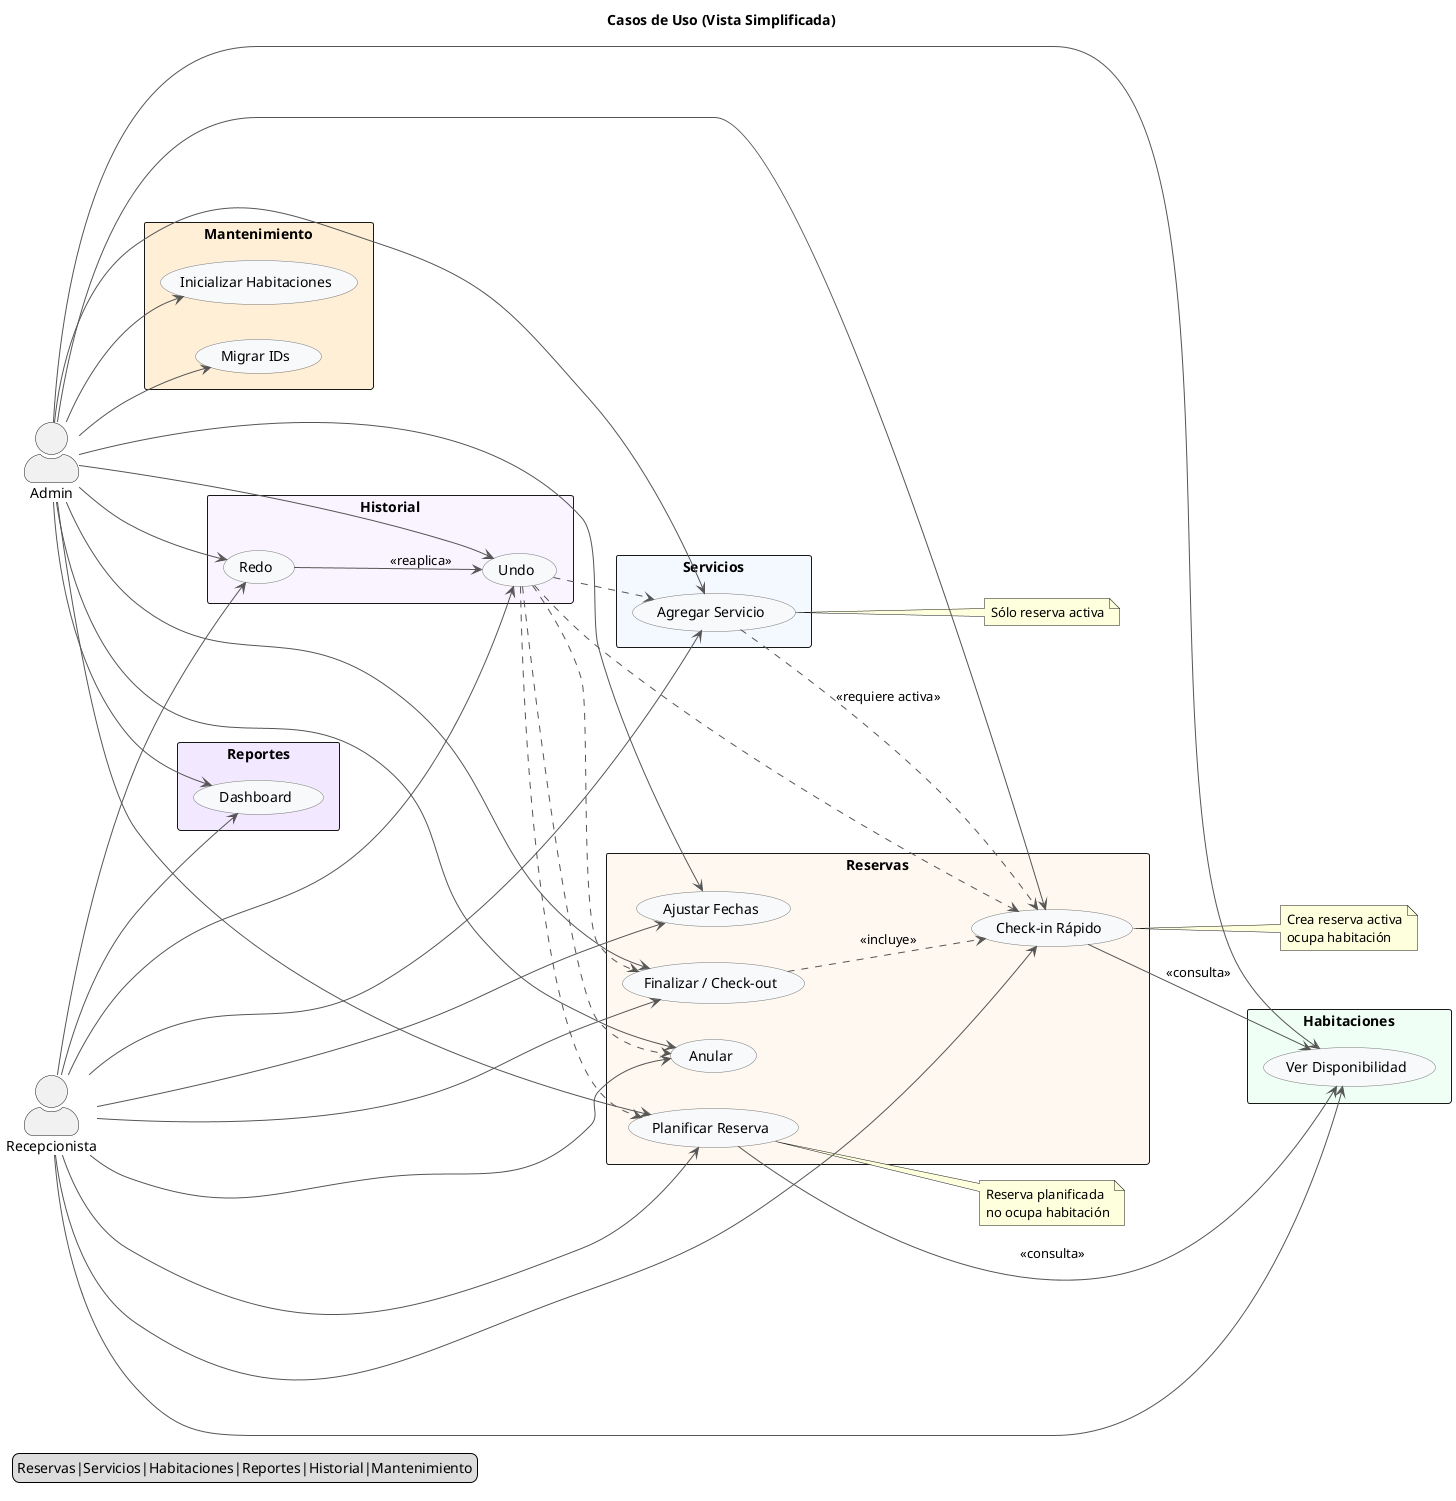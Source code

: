 @startuml
' Versión simplificada corregida (sintaxis estándar)
left to right direction
title Casos de Uso (Vista Simplificada)
skinparam actorStyle awesome
skinparam shadowing false
skinparam packageStyle rect
skinparam usecaseBackgroundColor #F8F9FA
skinparam usecaseBorderColor #777777
skinparam ArrowColor #555555

actor Admin as A
actor Recepcionista as R

package "Reservas" #FFF8F0 {
  usecase UC_Plan as "Planificar Reserva"
  usecase UC_Ck as "Check-in Rápido"
  usecase UC_Ajustar as "Ajustar Fechas"
  usecase UC_Fin as "Finalizar / Check-out"
  usecase UC_Anular as "Anular"
}
package "Servicios" #F4F8FF {
  usecase UC_AddSrv as "Agregar Servicio"
}
package "Habitaciones" #F0FFF6 {
  usecase UC_VerHab as "Ver Disponibilidad"
}
package "Reportes" #F2E8FF {
  usecase UC_Dash as "Dashboard"
}
package "Historial" #F9F4FF {
  usecase UC_U as "Undo"
  usecase UC_R as "Redo"
}
package "Mantenimiento" #FFEFD6 {
  usecase UC_Mig as "Migrar IDs"
  usecase UC_Init as "Inicializar Habitaciones"
}

' Relaciones actores
A --> UC_Plan
A --> UC_Ck
A --> UC_Ajustar
A --> UC_Fin
A --> UC_Anular
A --> UC_AddSrv
A --> UC_VerHab
A --> UC_Dash
A --> UC_U
A --> UC_R
A --> UC_Mig
A --> UC_Init

R --> UC_Plan
R --> UC_Ck
R --> UC_Ajustar
R --> UC_Fin
R --> UC_Anular
R --> UC_AddSrv
R --> UC_VerHab
R --> UC_Dash
R --> UC_U
R --> UC_R

' Dependencias clave
UC_Ck --> UC_VerHab : <<consulta>>
UC_Plan --> UC_VerHab : <<consulta>>
UC_AddSrv ..> UC_Ck : <<requiere activa>>
UC_Fin ..> UC_Ck : <<incluye>>
UC_U ..> UC_Plan
UC_U ..> UC_Ck
UC_U ..> UC_Fin
UC_U ..> UC_Anular
UC_U ..> UC_AddSrv
UC_R --> UC_U : <<reaplica>>

note right of UC_Plan
Reserva planificada
no ocupa habitación
end note
note right of UC_Ck
Crea reserva activa
ocupa habitación
end note
note right of UC_AddSrv
Sólo reserva activa
end note

legend left
Reservas|Servicios|Habitaciones|Reportes|Historial|Mantenimiento
endlegend
@enduml
